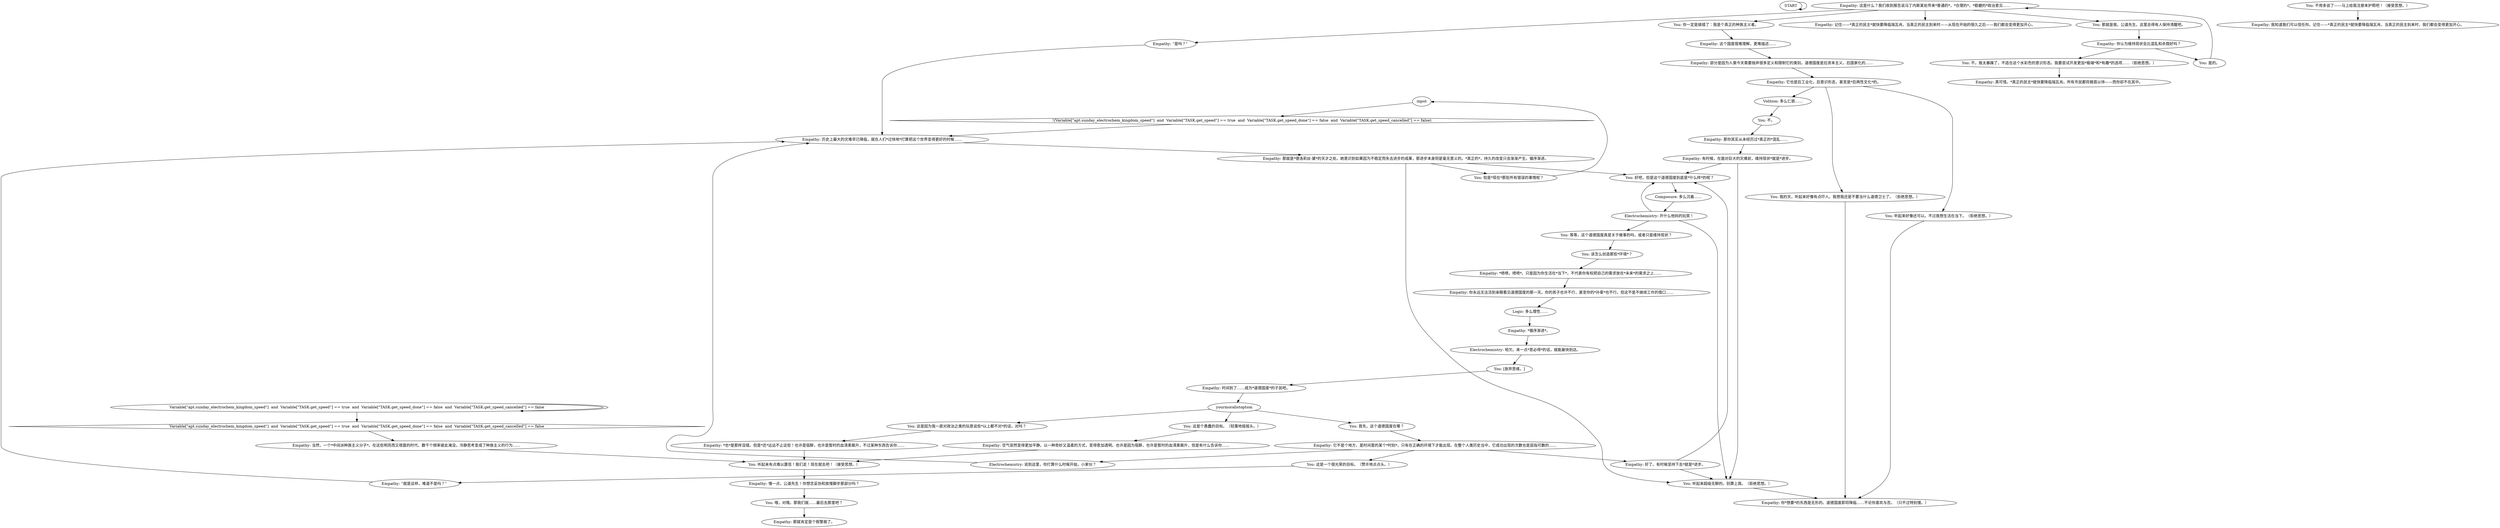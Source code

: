 # THOUGHT / KINGDOM OF CONSCIENCE
# Empathy informs you that you are a Moralist. Kingdom of Conscience awaits.
# ==================================================
digraph G {
	  0 [label="START"];
	  1 [label="input"];
	  2 [label="Empathy: *啧啧，啧啧*。只是因为你生活在*当下*，不代表你有权把自己的需求放在*未来*的需求之上……"];
	  3 [label="Empathy: *循序渐进*。"];
	  4 [label="Composure: 多么沉着……"];
	  5 [label="Empathy: 这个国度很难理解，更难描述……"];
	  6 [label="Empathy: 当然，一个*中间派种族主义分子*。在这些明亮而又喧嚣的时代，数千个频率彼此淹没，冷静思考变成了种族主义的行为……"];
	  7 [label="Electrochemistry: 说到这里，你打算什么时候开始，小家伙？"];
	  8 [label="You: 该怎么创造那些*环境*？"];
	  9 [label="Empathy: 你认为维持现状会比混乱和杀戮好吗？"];
	  10 [label="Empathy: 空气突然变得更加平静。以一种奇妙又温柔的方式，变得愈加透明。也许是因为宿醉，也许是暂时的血清素飙升，但是有什么告诉你……"];
	  11 [label="Empathy: “是吗？”"];
	  12 [label="You: 你一定是搞错了：我是个真正的种族主义者。"];
	  13 [label="You: [放弃思维。]"];
	  14 [label="Variable[\"apt.sunday_electrochem_kingdom_speed\"]  and  Variable[\"TASK.get_speed\"] == true  and  Variable[\"TASK.get_speed_done\"] == false  and  Variable[\"TASK.get_speed_cancelled\"] == false"];
	  15 [label="Variable[\"apt.sunday_electrochem_kingdom_speed\"]  and  Variable[\"TASK.get_speed\"] == true  and  Variable[\"TASK.get_speed_done\"] == false  and  Variable[\"TASK.get_speed_cancelled\"] == false", shape=diamond];
	  16 [label="!(Variable[\"apt.sunday_electrochem_kingdom_speed\"]  and  Variable[\"TASK.get_speed\"] == true  and  Variable[\"TASK.get_speed_done\"] == false  and  Variable[\"TASK.get_speed_cancelled\"] == false)", shape=diamond];
	  17 [label="Empathy: 这是什么？我们收到报告说马丁内斯某处传来*普通的*，*合理的*，*稳健的*政治意见……"];
	  18 [label="Empathy: 好了。有时候坚持下去*就是*进步。"];
	  19 [label="You: 这是个愚蠢的目标。（轻蔑地摇摇头。）"];
	  20 [label="You: 不，我太暴躁了，不适合这个水彩色的意识形态。我要尝试开发更加*极端*和*有趣*的选项……（拒绝思想。）"];
	  21 [label="You: 不。"];
	  22 [label="Electrochemistry: 开什么他妈的玩笑！"];
	  23 [label="Volition: 多么仁慈……"];
	  24 [label="You: 听起来有点难以置信！我们走！现在就去吧！（接受思想。）"];
	  25 [label="Empathy: 时间到了……成为*道德国度*的子民吧。"];
	  26 [label="Empathy: 那就肯定是个假警报了。"];
	  27 [label="Empathy: 记住——*真正的民主*就快要降临瑞瓦肖。当真正的民主到来时——从现在开始的很久之后——我们都会变得更加开心。"];
	  28 [label="You: 这是因为我一直对政治之类的玩意说些*以上都不对*的话，对吗？"];
	  29 [label="You: 首先，这个道德国度在哪？"];
	  30 [label="You: 不用多说了——马上给我注册本护照吧！（接受思想。）"];
	  31 [label="Empathy: 你永远无法活到亲眼看见道德国度的那一天。你的孩子也许不行，甚至你的*孙辈*也不行。但这不是不继续工作的借口……"];
	  32 [label="Empathy: 那就是*德洛莉丝·黛*的天才之处。她意识到如果因为不稳定而失去进步的成果，那进步本身则是毫无意义的。*真正的*，持久的改变只会渐渐产生。循序渐进。"];
	  33 [label="You: 那就是我，公道先生。这里总得有人保持清醒吧。"];
	  34 [label="Empathy: 真可惜。*真正的民主*就快要降临瑞瓦肖。所有市民都将翘首以待——而你却不在其中。"];
	  35 [label="You: 哦，对哦。那我们就……最后去那里吧？"];
	  36 [label="Empathy: 历史上最大的灾难早已降临，就在人们*过快地*打算把这个世界变得更好的时候……"];
	  37 [label="You: 我的天，听起来好像有点吓人。我想我还是不要当什么道德卫士了。（拒绝思想。）"];
	  38 [label="You: 等等，这个道德国度真是关于做事的吗，或者只是维持现状？"];
	  39 [label="You: 听起来好像还可以。不过我想生活在当下。（拒绝思想。）"];
	  40 [label="Empathy: 有时候，在面对巨大的灾难前，维持现状*就是*进步。"];
	  41 [label="Empathy: “就是这样，难道不是吗？”"];
	  42 [label="Empathy: 它也是后工业化，后意识形态，甚至是*后两性文化*的。"];
	  43 [label="You: 但是*现在*那些所有错误的事情呢？"];
	  44 [label="Empathy: 你*想要*的东西是无形的。道德国度即将降临……不论你喜欢与否。（只不过特别慢。）"];
	  45 [label="You: 听起来超级无聊的。别算上我。（拒绝思想。）"];
	  46 [label="Empathy: 慢一点，公道先生！你想念妥协和放慢脚步那部分吗？"];
	  47 [label="Empathy: 它不是个地方，是时间里的某个*时刻*，只有在正确的环境下才能出现。在整个人类历史当中，它成功出现的次数也是屈指可数的……"];
	  48 [label="Empathy: 我知道我们可以信任你。记住——*真正的民主*就快要降临瑞瓦肖。当真正的民主到来时，我们都会变得更加开心。"];
	  49 [label="yourmoralistoption"];
	  50 [label="You: 是的。"];
	  51 [label="Empathy: 那你其实从未经历过*真正的*混乱……"];
	  52 [label="You: 这是一个很光荣的目标。（赞许地点点头。）"];
	  53 [label="You: 好吧，但是这个道德国度到底是*什么样*的呢？"];
	  54 [label="Empathy: *也*是那样没错。但是*还*远远不止这些！也许是宿醉，也许是暂时的血清素飙升，不过某种东西告诉你……"];
	  55 [label="Electrochemistry: 哈欠。来一点*思必得*的话，就能最快到达。"];
	  56 [label="Empathy: 部分是因为人类今天需要抛弃很多定义和限制它的类别。道德国度是后资本主义，后国家化的……"];
	  57 [label="Logic: 多么理性……"];
	  0 -> 0
	  1 -> 16
	  2 -> 31
	  3 -> 55
	  4 -> 22
	  5 -> 56
	  6 -> 24
	  7 -> 36
	  8 -> 2
	  9 -> 50
	  9 -> 20
	  10 -> 24
	  11 -> 36
	  12 -> 5
	  13 -> 25
	  14 -> 14
	  14 -> 15
	  15 -> 6
	  16 -> 36
	  17 -> 27
	  17 -> 33
	  17 -> 11
	  17 -> 12
	  18 -> 45
	  18 -> 53
	  19 -> 10
	  20 -> 34
	  21 -> 51
	  22 -> 45
	  22 -> 53
	  22 -> 38
	  23 -> 21
	  24 -> 46
	  25 -> 49
	  28 -> 54
	  29 -> 47
	  30 -> 48
	  31 -> 57
	  32 -> 45
	  32 -> 43
	  32 -> 53
	  33 -> 9
	  35 -> 26
	  36 -> 32
	  37 -> 44
	  38 -> 8
	  39 -> 44
	  40 -> 45
	  40 -> 53
	  41 -> 36
	  42 -> 37
	  42 -> 39
	  42 -> 23
	  43 -> 1
	  45 -> 44
	  46 -> 35
	  47 -> 18
	  47 -> 52
	  47 -> 7
	  49 -> 19
	  49 -> 28
	  49 -> 29
	  50 -> 17
	  51 -> 40
	  52 -> 41
	  53 -> 4
	  54 -> 24
	  55 -> 13
	  56 -> 42
	  57 -> 3
}

